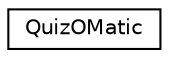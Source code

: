digraph "Graphical Class Hierarchy"
{
  edge [fontname="Helvetica",fontsize="10",labelfontname="Helvetica",labelfontsize="10"];
  node [fontname="Helvetica",fontsize="10",shape=record];
  rankdir="LR";
  Node0 [label="QuizOMatic",height=0.2,width=0.4,color="black", fillcolor="white", style="filled",URL="$classQuizOMatic.html"];
}
